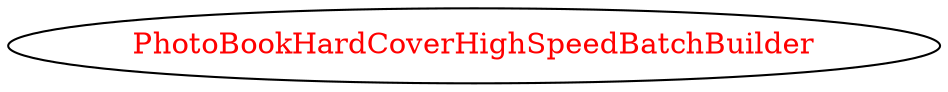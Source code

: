 digraph dependencyGraph {
 concentrate=true;
 ranksep="2.0";
 rankdir="LR"; 
 splines="ortho";
"PhotoBookHardCoverHighSpeedBatchBuilder" [fontcolor="red"];
}